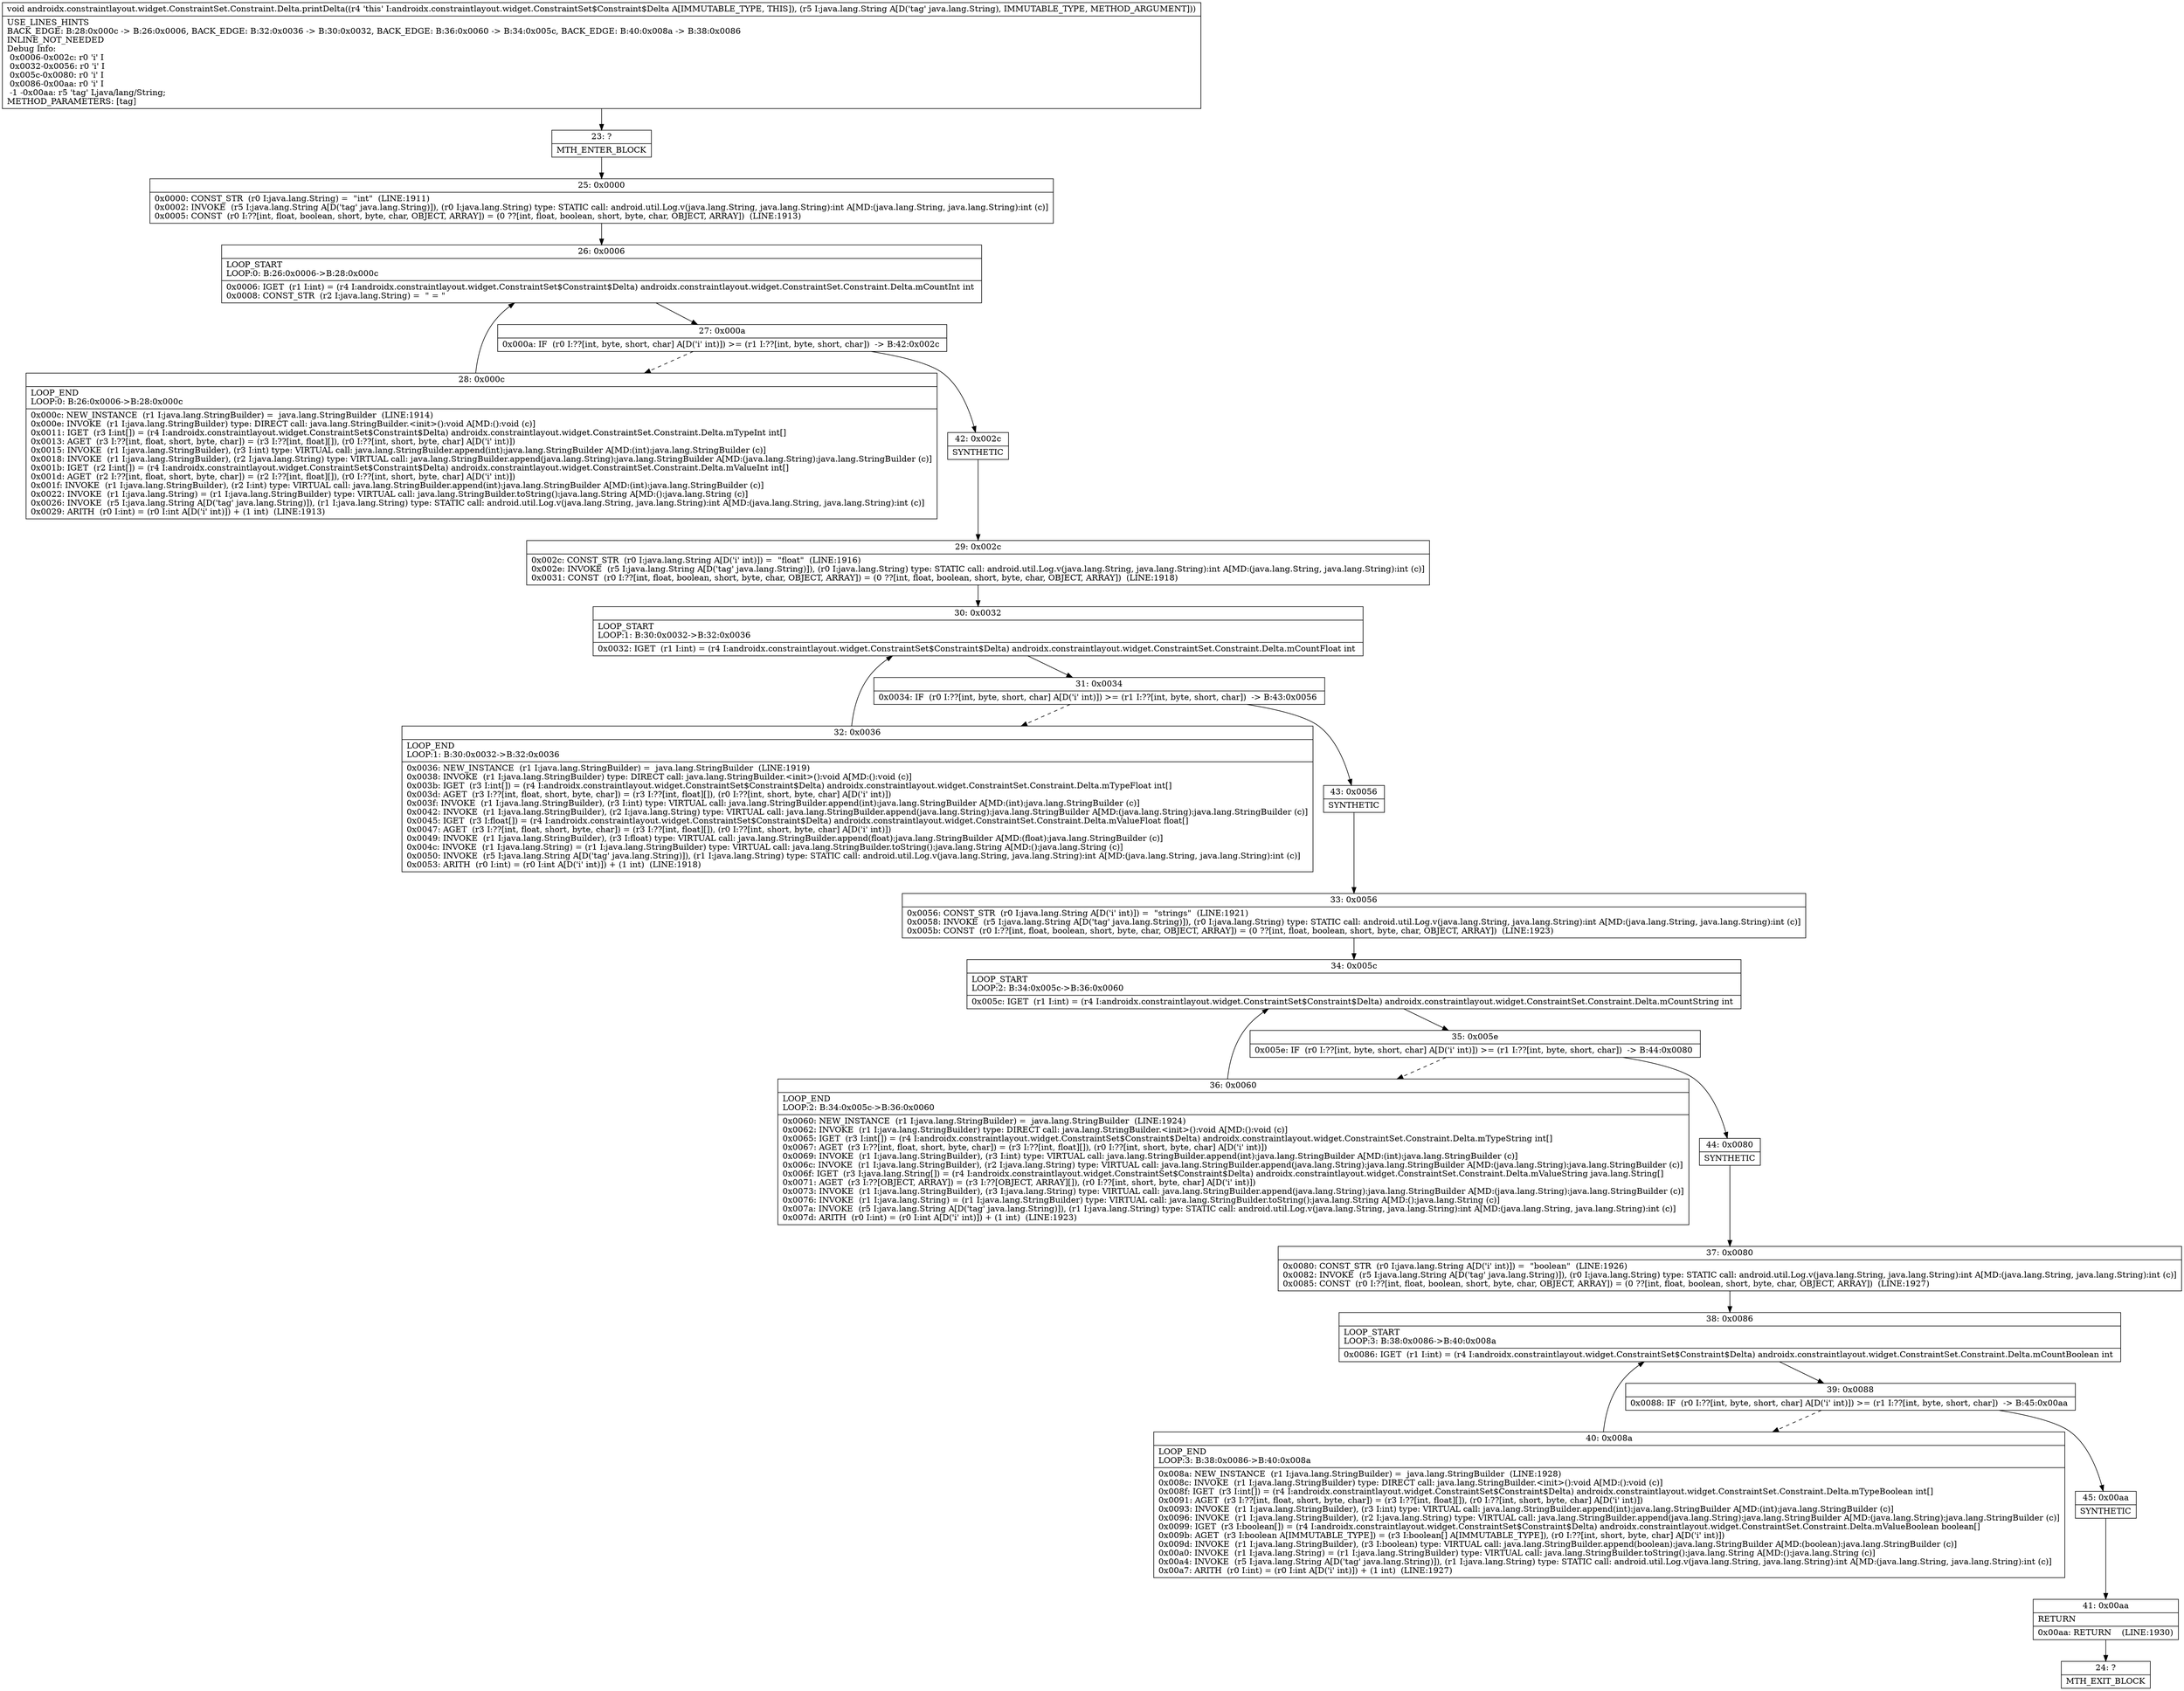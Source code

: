 digraph "CFG forandroidx.constraintlayout.widget.ConstraintSet.Constraint.Delta.printDelta(Ljava\/lang\/String;)V" {
Node_23 [shape=record,label="{23\:\ ?|MTH_ENTER_BLOCK\l}"];
Node_25 [shape=record,label="{25\:\ 0x0000|0x0000: CONST_STR  (r0 I:java.lang.String) =  \"int\"  (LINE:1911)\l0x0002: INVOKE  (r5 I:java.lang.String A[D('tag' java.lang.String)]), (r0 I:java.lang.String) type: STATIC call: android.util.Log.v(java.lang.String, java.lang.String):int A[MD:(java.lang.String, java.lang.String):int (c)]\l0x0005: CONST  (r0 I:??[int, float, boolean, short, byte, char, OBJECT, ARRAY]) = (0 ??[int, float, boolean, short, byte, char, OBJECT, ARRAY])  (LINE:1913)\l}"];
Node_26 [shape=record,label="{26\:\ 0x0006|LOOP_START\lLOOP:0: B:26:0x0006\-\>B:28:0x000c\l|0x0006: IGET  (r1 I:int) = (r4 I:androidx.constraintlayout.widget.ConstraintSet$Constraint$Delta) androidx.constraintlayout.widget.ConstraintSet.Constraint.Delta.mCountInt int \l0x0008: CONST_STR  (r2 I:java.lang.String) =  \" = \" \l}"];
Node_27 [shape=record,label="{27\:\ 0x000a|0x000a: IF  (r0 I:??[int, byte, short, char] A[D('i' int)]) \>= (r1 I:??[int, byte, short, char])  \-\> B:42:0x002c \l}"];
Node_28 [shape=record,label="{28\:\ 0x000c|LOOP_END\lLOOP:0: B:26:0x0006\-\>B:28:0x000c\l|0x000c: NEW_INSTANCE  (r1 I:java.lang.StringBuilder) =  java.lang.StringBuilder  (LINE:1914)\l0x000e: INVOKE  (r1 I:java.lang.StringBuilder) type: DIRECT call: java.lang.StringBuilder.\<init\>():void A[MD:():void (c)]\l0x0011: IGET  (r3 I:int[]) = (r4 I:androidx.constraintlayout.widget.ConstraintSet$Constraint$Delta) androidx.constraintlayout.widget.ConstraintSet.Constraint.Delta.mTypeInt int[] \l0x0013: AGET  (r3 I:??[int, float, short, byte, char]) = (r3 I:??[int, float][]), (r0 I:??[int, short, byte, char] A[D('i' int)]) \l0x0015: INVOKE  (r1 I:java.lang.StringBuilder), (r3 I:int) type: VIRTUAL call: java.lang.StringBuilder.append(int):java.lang.StringBuilder A[MD:(int):java.lang.StringBuilder (c)]\l0x0018: INVOKE  (r1 I:java.lang.StringBuilder), (r2 I:java.lang.String) type: VIRTUAL call: java.lang.StringBuilder.append(java.lang.String):java.lang.StringBuilder A[MD:(java.lang.String):java.lang.StringBuilder (c)]\l0x001b: IGET  (r2 I:int[]) = (r4 I:androidx.constraintlayout.widget.ConstraintSet$Constraint$Delta) androidx.constraintlayout.widget.ConstraintSet.Constraint.Delta.mValueInt int[] \l0x001d: AGET  (r2 I:??[int, float, short, byte, char]) = (r2 I:??[int, float][]), (r0 I:??[int, short, byte, char] A[D('i' int)]) \l0x001f: INVOKE  (r1 I:java.lang.StringBuilder), (r2 I:int) type: VIRTUAL call: java.lang.StringBuilder.append(int):java.lang.StringBuilder A[MD:(int):java.lang.StringBuilder (c)]\l0x0022: INVOKE  (r1 I:java.lang.String) = (r1 I:java.lang.StringBuilder) type: VIRTUAL call: java.lang.StringBuilder.toString():java.lang.String A[MD:():java.lang.String (c)]\l0x0026: INVOKE  (r5 I:java.lang.String A[D('tag' java.lang.String)]), (r1 I:java.lang.String) type: STATIC call: android.util.Log.v(java.lang.String, java.lang.String):int A[MD:(java.lang.String, java.lang.String):int (c)]\l0x0029: ARITH  (r0 I:int) = (r0 I:int A[D('i' int)]) + (1 int)  (LINE:1913)\l}"];
Node_42 [shape=record,label="{42\:\ 0x002c|SYNTHETIC\l}"];
Node_29 [shape=record,label="{29\:\ 0x002c|0x002c: CONST_STR  (r0 I:java.lang.String A[D('i' int)]) =  \"float\"  (LINE:1916)\l0x002e: INVOKE  (r5 I:java.lang.String A[D('tag' java.lang.String)]), (r0 I:java.lang.String) type: STATIC call: android.util.Log.v(java.lang.String, java.lang.String):int A[MD:(java.lang.String, java.lang.String):int (c)]\l0x0031: CONST  (r0 I:??[int, float, boolean, short, byte, char, OBJECT, ARRAY]) = (0 ??[int, float, boolean, short, byte, char, OBJECT, ARRAY])  (LINE:1918)\l}"];
Node_30 [shape=record,label="{30\:\ 0x0032|LOOP_START\lLOOP:1: B:30:0x0032\-\>B:32:0x0036\l|0x0032: IGET  (r1 I:int) = (r4 I:androidx.constraintlayout.widget.ConstraintSet$Constraint$Delta) androidx.constraintlayout.widget.ConstraintSet.Constraint.Delta.mCountFloat int \l}"];
Node_31 [shape=record,label="{31\:\ 0x0034|0x0034: IF  (r0 I:??[int, byte, short, char] A[D('i' int)]) \>= (r1 I:??[int, byte, short, char])  \-\> B:43:0x0056 \l}"];
Node_32 [shape=record,label="{32\:\ 0x0036|LOOP_END\lLOOP:1: B:30:0x0032\-\>B:32:0x0036\l|0x0036: NEW_INSTANCE  (r1 I:java.lang.StringBuilder) =  java.lang.StringBuilder  (LINE:1919)\l0x0038: INVOKE  (r1 I:java.lang.StringBuilder) type: DIRECT call: java.lang.StringBuilder.\<init\>():void A[MD:():void (c)]\l0x003b: IGET  (r3 I:int[]) = (r4 I:androidx.constraintlayout.widget.ConstraintSet$Constraint$Delta) androidx.constraintlayout.widget.ConstraintSet.Constraint.Delta.mTypeFloat int[] \l0x003d: AGET  (r3 I:??[int, float, short, byte, char]) = (r3 I:??[int, float][]), (r0 I:??[int, short, byte, char] A[D('i' int)]) \l0x003f: INVOKE  (r1 I:java.lang.StringBuilder), (r3 I:int) type: VIRTUAL call: java.lang.StringBuilder.append(int):java.lang.StringBuilder A[MD:(int):java.lang.StringBuilder (c)]\l0x0042: INVOKE  (r1 I:java.lang.StringBuilder), (r2 I:java.lang.String) type: VIRTUAL call: java.lang.StringBuilder.append(java.lang.String):java.lang.StringBuilder A[MD:(java.lang.String):java.lang.StringBuilder (c)]\l0x0045: IGET  (r3 I:float[]) = (r4 I:androidx.constraintlayout.widget.ConstraintSet$Constraint$Delta) androidx.constraintlayout.widget.ConstraintSet.Constraint.Delta.mValueFloat float[] \l0x0047: AGET  (r3 I:??[int, float, short, byte, char]) = (r3 I:??[int, float][]), (r0 I:??[int, short, byte, char] A[D('i' int)]) \l0x0049: INVOKE  (r1 I:java.lang.StringBuilder), (r3 I:float) type: VIRTUAL call: java.lang.StringBuilder.append(float):java.lang.StringBuilder A[MD:(float):java.lang.StringBuilder (c)]\l0x004c: INVOKE  (r1 I:java.lang.String) = (r1 I:java.lang.StringBuilder) type: VIRTUAL call: java.lang.StringBuilder.toString():java.lang.String A[MD:():java.lang.String (c)]\l0x0050: INVOKE  (r5 I:java.lang.String A[D('tag' java.lang.String)]), (r1 I:java.lang.String) type: STATIC call: android.util.Log.v(java.lang.String, java.lang.String):int A[MD:(java.lang.String, java.lang.String):int (c)]\l0x0053: ARITH  (r0 I:int) = (r0 I:int A[D('i' int)]) + (1 int)  (LINE:1918)\l}"];
Node_43 [shape=record,label="{43\:\ 0x0056|SYNTHETIC\l}"];
Node_33 [shape=record,label="{33\:\ 0x0056|0x0056: CONST_STR  (r0 I:java.lang.String A[D('i' int)]) =  \"strings\"  (LINE:1921)\l0x0058: INVOKE  (r5 I:java.lang.String A[D('tag' java.lang.String)]), (r0 I:java.lang.String) type: STATIC call: android.util.Log.v(java.lang.String, java.lang.String):int A[MD:(java.lang.String, java.lang.String):int (c)]\l0x005b: CONST  (r0 I:??[int, float, boolean, short, byte, char, OBJECT, ARRAY]) = (0 ??[int, float, boolean, short, byte, char, OBJECT, ARRAY])  (LINE:1923)\l}"];
Node_34 [shape=record,label="{34\:\ 0x005c|LOOP_START\lLOOP:2: B:34:0x005c\-\>B:36:0x0060\l|0x005c: IGET  (r1 I:int) = (r4 I:androidx.constraintlayout.widget.ConstraintSet$Constraint$Delta) androidx.constraintlayout.widget.ConstraintSet.Constraint.Delta.mCountString int \l}"];
Node_35 [shape=record,label="{35\:\ 0x005e|0x005e: IF  (r0 I:??[int, byte, short, char] A[D('i' int)]) \>= (r1 I:??[int, byte, short, char])  \-\> B:44:0x0080 \l}"];
Node_36 [shape=record,label="{36\:\ 0x0060|LOOP_END\lLOOP:2: B:34:0x005c\-\>B:36:0x0060\l|0x0060: NEW_INSTANCE  (r1 I:java.lang.StringBuilder) =  java.lang.StringBuilder  (LINE:1924)\l0x0062: INVOKE  (r1 I:java.lang.StringBuilder) type: DIRECT call: java.lang.StringBuilder.\<init\>():void A[MD:():void (c)]\l0x0065: IGET  (r3 I:int[]) = (r4 I:androidx.constraintlayout.widget.ConstraintSet$Constraint$Delta) androidx.constraintlayout.widget.ConstraintSet.Constraint.Delta.mTypeString int[] \l0x0067: AGET  (r3 I:??[int, float, short, byte, char]) = (r3 I:??[int, float][]), (r0 I:??[int, short, byte, char] A[D('i' int)]) \l0x0069: INVOKE  (r1 I:java.lang.StringBuilder), (r3 I:int) type: VIRTUAL call: java.lang.StringBuilder.append(int):java.lang.StringBuilder A[MD:(int):java.lang.StringBuilder (c)]\l0x006c: INVOKE  (r1 I:java.lang.StringBuilder), (r2 I:java.lang.String) type: VIRTUAL call: java.lang.StringBuilder.append(java.lang.String):java.lang.StringBuilder A[MD:(java.lang.String):java.lang.StringBuilder (c)]\l0x006f: IGET  (r3 I:java.lang.String[]) = (r4 I:androidx.constraintlayout.widget.ConstraintSet$Constraint$Delta) androidx.constraintlayout.widget.ConstraintSet.Constraint.Delta.mValueString java.lang.String[] \l0x0071: AGET  (r3 I:??[OBJECT, ARRAY]) = (r3 I:??[OBJECT, ARRAY][]), (r0 I:??[int, short, byte, char] A[D('i' int)]) \l0x0073: INVOKE  (r1 I:java.lang.StringBuilder), (r3 I:java.lang.String) type: VIRTUAL call: java.lang.StringBuilder.append(java.lang.String):java.lang.StringBuilder A[MD:(java.lang.String):java.lang.StringBuilder (c)]\l0x0076: INVOKE  (r1 I:java.lang.String) = (r1 I:java.lang.StringBuilder) type: VIRTUAL call: java.lang.StringBuilder.toString():java.lang.String A[MD:():java.lang.String (c)]\l0x007a: INVOKE  (r5 I:java.lang.String A[D('tag' java.lang.String)]), (r1 I:java.lang.String) type: STATIC call: android.util.Log.v(java.lang.String, java.lang.String):int A[MD:(java.lang.String, java.lang.String):int (c)]\l0x007d: ARITH  (r0 I:int) = (r0 I:int A[D('i' int)]) + (1 int)  (LINE:1923)\l}"];
Node_44 [shape=record,label="{44\:\ 0x0080|SYNTHETIC\l}"];
Node_37 [shape=record,label="{37\:\ 0x0080|0x0080: CONST_STR  (r0 I:java.lang.String A[D('i' int)]) =  \"boolean\"  (LINE:1926)\l0x0082: INVOKE  (r5 I:java.lang.String A[D('tag' java.lang.String)]), (r0 I:java.lang.String) type: STATIC call: android.util.Log.v(java.lang.String, java.lang.String):int A[MD:(java.lang.String, java.lang.String):int (c)]\l0x0085: CONST  (r0 I:??[int, float, boolean, short, byte, char, OBJECT, ARRAY]) = (0 ??[int, float, boolean, short, byte, char, OBJECT, ARRAY])  (LINE:1927)\l}"];
Node_38 [shape=record,label="{38\:\ 0x0086|LOOP_START\lLOOP:3: B:38:0x0086\-\>B:40:0x008a\l|0x0086: IGET  (r1 I:int) = (r4 I:androidx.constraintlayout.widget.ConstraintSet$Constraint$Delta) androidx.constraintlayout.widget.ConstraintSet.Constraint.Delta.mCountBoolean int \l}"];
Node_39 [shape=record,label="{39\:\ 0x0088|0x0088: IF  (r0 I:??[int, byte, short, char] A[D('i' int)]) \>= (r1 I:??[int, byte, short, char])  \-\> B:45:0x00aa \l}"];
Node_40 [shape=record,label="{40\:\ 0x008a|LOOP_END\lLOOP:3: B:38:0x0086\-\>B:40:0x008a\l|0x008a: NEW_INSTANCE  (r1 I:java.lang.StringBuilder) =  java.lang.StringBuilder  (LINE:1928)\l0x008c: INVOKE  (r1 I:java.lang.StringBuilder) type: DIRECT call: java.lang.StringBuilder.\<init\>():void A[MD:():void (c)]\l0x008f: IGET  (r3 I:int[]) = (r4 I:androidx.constraintlayout.widget.ConstraintSet$Constraint$Delta) androidx.constraintlayout.widget.ConstraintSet.Constraint.Delta.mTypeBoolean int[] \l0x0091: AGET  (r3 I:??[int, float, short, byte, char]) = (r3 I:??[int, float][]), (r0 I:??[int, short, byte, char] A[D('i' int)]) \l0x0093: INVOKE  (r1 I:java.lang.StringBuilder), (r3 I:int) type: VIRTUAL call: java.lang.StringBuilder.append(int):java.lang.StringBuilder A[MD:(int):java.lang.StringBuilder (c)]\l0x0096: INVOKE  (r1 I:java.lang.StringBuilder), (r2 I:java.lang.String) type: VIRTUAL call: java.lang.StringBuilder.append(java.lang.String):java.lang.StringBuilder A[MD:(java.lang.String):java.lang.StringBuilder (c)]\l0x0099: IGET  (r3 I:boolean[]) = (r4 I:androidx.constraintlayout.widget.ConstraintSet$Constraint$Delta) androidx.constraintlayout.widget.ConstraintSet.Constraint.Delta.mValueBoolean boolean[] \l0x009b: AGET  (r3 I:boolean A[IMMUTABLE_TYPE]) = (r3 I:boolean[] A[IMMUTABLE_TYPE]), (r0 I:??[int, short, byte, char] A[D('i' int)]) \l0x009d: INVOKE  (r1 I:java.lang.StringBuilder), (r3 I:boolean) type: VIRTUAL call: java.lang.StringBuilder.append(boolean):java.lang.StringBuilder A[MD:(boolean):java.lang.StringBuilder (c)]\l0x00a0: INVOKE  (r1 I:java.lang.String) = (r1 I:java.lang.StringBuilder) type: VIRTUAL call: java.lang.StringBuilder.toString():java.lang.String A[MD:():java.lang.String (c)]\l0x00a4: INVOKE  (r5 I:java.lang.String A[D('tag' java.lang.String)]), (r1 I:java.lang.String) type: STATIC call: android.util.Log.v(java.lang.String, java.lang.String):int A[MD:(java.lang.String, java.lang.String):int (c)]\l0x00a7: ARITH  (r0 I:int) = (r0 I:int A[D('i' int)]) + (1 int)  (LINE:1927)\l}"];
Node_45 [shape=record,label="{45\:\ 0x00aa|SYNTHETIC\l}"];
Node_41 [shape=record,label="{41\:\ 0x00aa|RETURN\l|0x00aa: RETURN    (LINE:1930)\l}"];
Node_24 [shape=record,label="{24\:\ ?|MTH_EXIT_BLOCK\l}"];
MethodNode[shape=record,label="{void androidx.constraintlayout.widget.ConstraintSet.Constraint.Delta.printDelta((r4 'this' I:androidx.constraintlayout.widget.ConstraintSet$Constraint$Delta A[IMMUTABLE_TYPE, THIS]), (r5 I:java.lang.String A[D('tag' java.lang.String), IMMUTABLE_TYPE, METHOD_ARGUMENT]))  | USE_LINES_HINTS\lBACK_EDGE: B:28:0x000c \-\> B:26:0x0006, BACK_EDGE: B:32:0x0036 \-\> B:30:0x0032, BACK_EDGE: B:36:0x0060 \-\> B:34:0x005c, BACK_EDGE: B:40:0x008a \-\> B:38:0x0086\lINLINE_NOT_NEEDED\lDebug Info:\l  0x0006\-0x002c: r0 'i' I\l  0x0032\-0x0056: r0 'i' I\l  0x005c\-0x0080: r0 'i' I\l  0x0086\-0x00aa: r0 'i' I\l  \-1 \-0x00aa: r5 'tag' Ljava\/lang\/String;\lMETHOD_PARAMETERS: [tag]\l}"];
MethodNode -> Node_23;Node_23 -> Node_25;
Node_25 -> Node_26;
Node_26 -> Node_27;
Node_27 -> Node_28[style=dashed];
Node_27 -> Node_42;
Node_28 -> Node_26;
Node_42 -> Node_29;
Node_29 -> Node_30;
Node_30 -> Node_31;
Node_31 -> Node_32[style=dashed];
Node_31 -> Node_43;
Node_32 -> Node_30;
Node_43 -> Node_33;
Node_33 -> Node_34;
Node_34 -> Node_35;
Node_35 -> Node_36[style=dashed];
Node_35 -> Node_44;
Node_36 -> Node_34;
Node_44 -> Node_37;
Node_37 -> Node_38;
Node_38 -> Node_39;
Node_39 -> Node_40[style=dashed];
Node_39 -> Node_45;
Node_40 -> Node_38;
Node_45 -> Node_41;
Node_41 -> Node_24;
}

